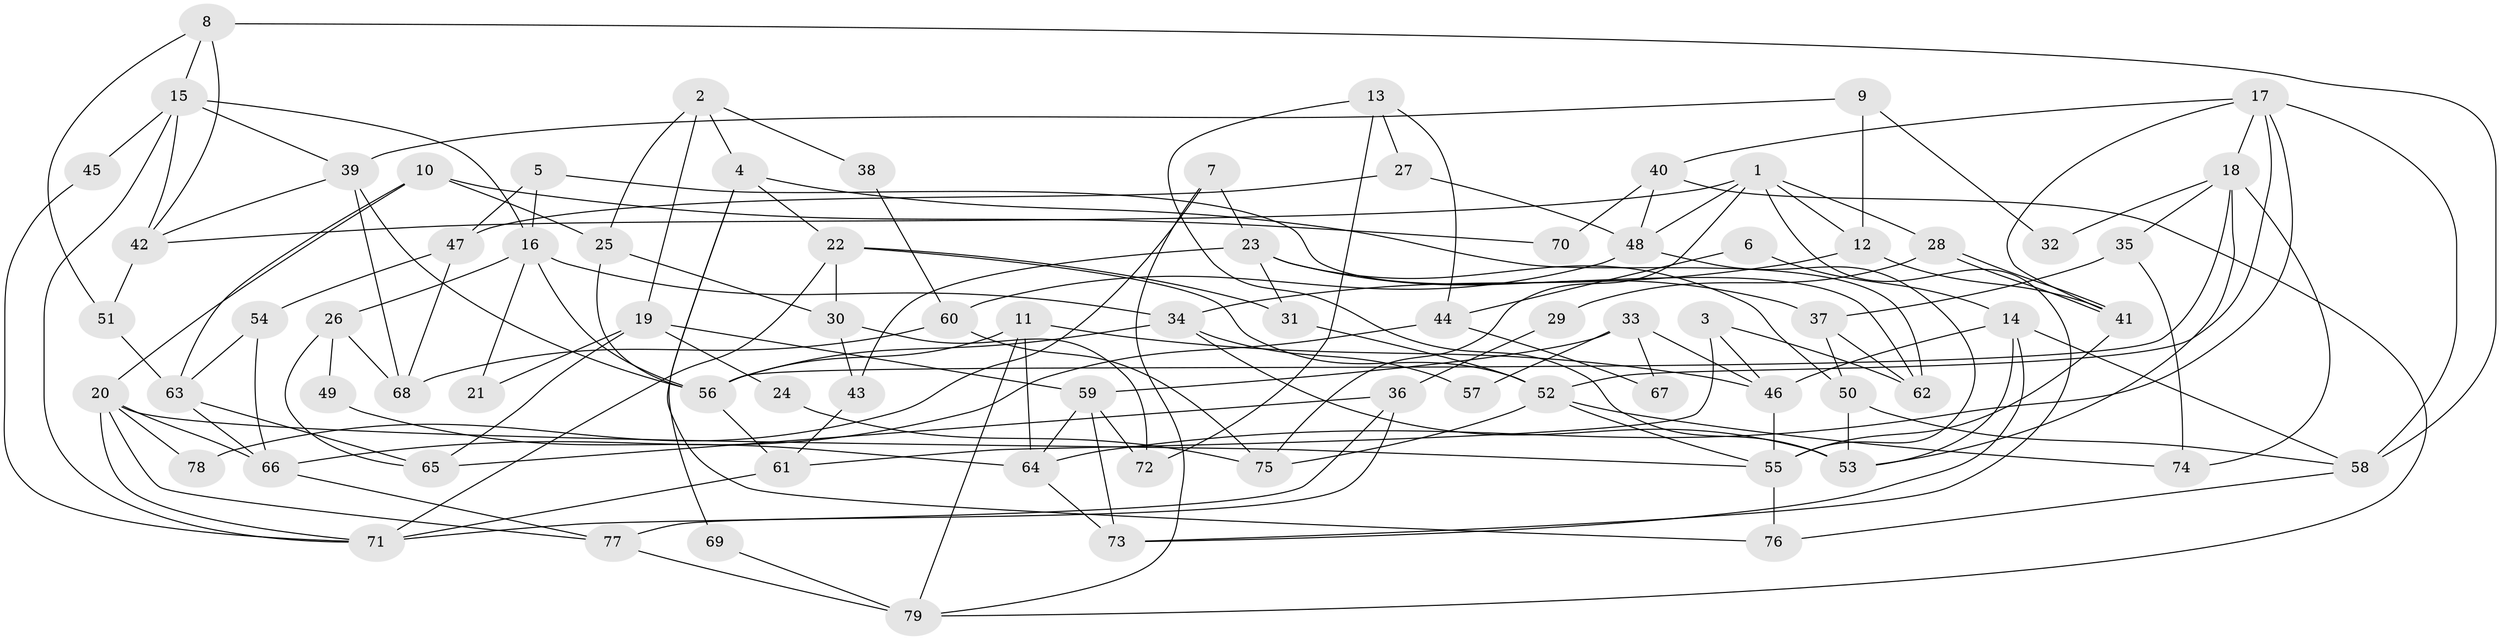 // Generated by graph-tools (version 1.1) at 2025/50/03/09/25 04:50:34]
// undirected, 79 vertices, 158 edges
graph export_dot {
graph [start="1"]
  node [color=gray90,style=filled];
  1;
  2;
  3;
  4;
  5;
  6;
  7;
  8;
  9;
  10;
  11;
  12;
  13;
  14;
  15;
  16;
  17;
  18;
  19;
  20;
  21;
  22;
  23;
  24;
  25;
  26;
  27;
  28;
  29;
  30;
  31;
  32;
  33;
  34;
  35;
  36;
  37;
  38;
  39;
  40;
  41;
  42;
  43;
  44;
  45;
  46;
  47;
  48;
  49;
  50;
  51;
  52;
  53;
  54;
  55;
  56;
  57;
  58;
  59;
  60;
  61;
  62;
  63;
  64;
  65;
  66;
  67;
  68;
  69;
  70;
  71;
  72;
  73;
  74;
  75;
  76;
  77;
  78;
  79;
  1 -- 42;
  1 -- 48;
  1 -- 12;
  1 -- 28;
  1 -- 73;
  1 -- 75;
  2 -- 4;
  2 -- 25;
  2 -- 19;
  2 -- 38;
  3 -- 61;
  3 -- 46;
  3 -- 62;
  4 -- 62;
  4 -- 76;
  4 -- 22;
  4 -- 69;
  5 -- 16;
  5 -- 62;
  5 -- 47;
  6 -- 14;
  6 -- 44;
  7 -- 79;
  7 -- 23;
  7 -- 78;
  8 -- 51;
  8 -- 58;
  8 -- 15;
  8 -- 42;
  9 -- 12;
  9 -- 39;
  9 -- 32;
  10 -- 25;
  10 -- 20;
  10 -- 63;
  10 -- 70;
  11 -- 46;
  11 -- 64;
  11 -- 56;
  11 -- 79;
  12 -- 41;
  12 -- 34;
  13 -- 72;
  13 -- 53;
  13 -- 27;
  13 -- 44;
  14 -- 53;
  14 -- 73;
  14 -- 46;
  14 -- 58;
  15 -- 42;
  15 -- 16;
  15 -- 39;
  15 -- 45;
  15 -- 71;
  16 -- 56;
  16 -- 21;
  16 -- 26;
  16 -- 34;
  17 -- 18;
  17 -- 41;
  17 -- 40;
  17 -- 52;
  17 -- 58;
  17 -- 64;
  18 -- 53;
  18 -- 56;
  18 -- 32;
  18 -- 35;
  18 -- 74;
  19 -- 65;
  19 -- 21;
  19 -- 24;
  19 -- 59;
  20 -- 77;
  20 -- 55;
  20 -- 66;
  20 -- 71;
  20 -- 78;
  22 -- 71;
  22 -- 30;
  22 -- 31;
  22 -- 52;
  23 -- 31;
  23 -- 50;
  23 -- 37;
  23 -- 43;
  24 -- 75;
  25 -- 56;
  25 -- 30;
  26 -- 68;
  26 -- 49;
  26 -- 65;
  27 -- 48;
  27 -- 47;
  28 -- 41;
  28 -- 41;
  28 -- 29;
  29 -- 36;
  30 -- 43;
  30 -- 72;
  31 -- 52;
  33 -- 46;
  33 -- 59;
  33 -- 57;
  33 -- 67;
  34 -- 53;
  34 -- 56;
  34 -- 57;
  35 -- 74;
  35 -- 37;
  36 -- 65;
  36 -- 71;
  36 -- 77;
  37 -- 50;
  37 -- 62;
  38 -- 60;
  39 -- 56;
  39 -- 42;
  39 -- 68;
  40 -- 79;
  40 -- 48;
  40 -- 70;
  41 -- 55;
  42 -- 51;
  43 -- 61;
  44 -- 66;
  44 -- 67;
  45 -- 71;
  46 -- 55;
  47 -- 54;
  47 -- 68;
  48 -- 60;
  48 -- 55;
  49 -- 64;
  50 -- 58;
  50 -- 53;
  51 -- 63;
  52 -- 55;
  52 -- 74;
  52 -- 75;
  54 -- 63;
  54 -- 66;
  55 -- 76;
  56 -- 61;
  58 -- 76;
  59 -- 73;
  59 -- 64;
  59 -- 72;
  60 -- 75;
  60 -- 68;
  61 -- 71;
  63 -- 66;
  63 -- 65;
  64 -- 73;
  66 -- 77;
  69 -- 79;
  77 -- 79;
}
